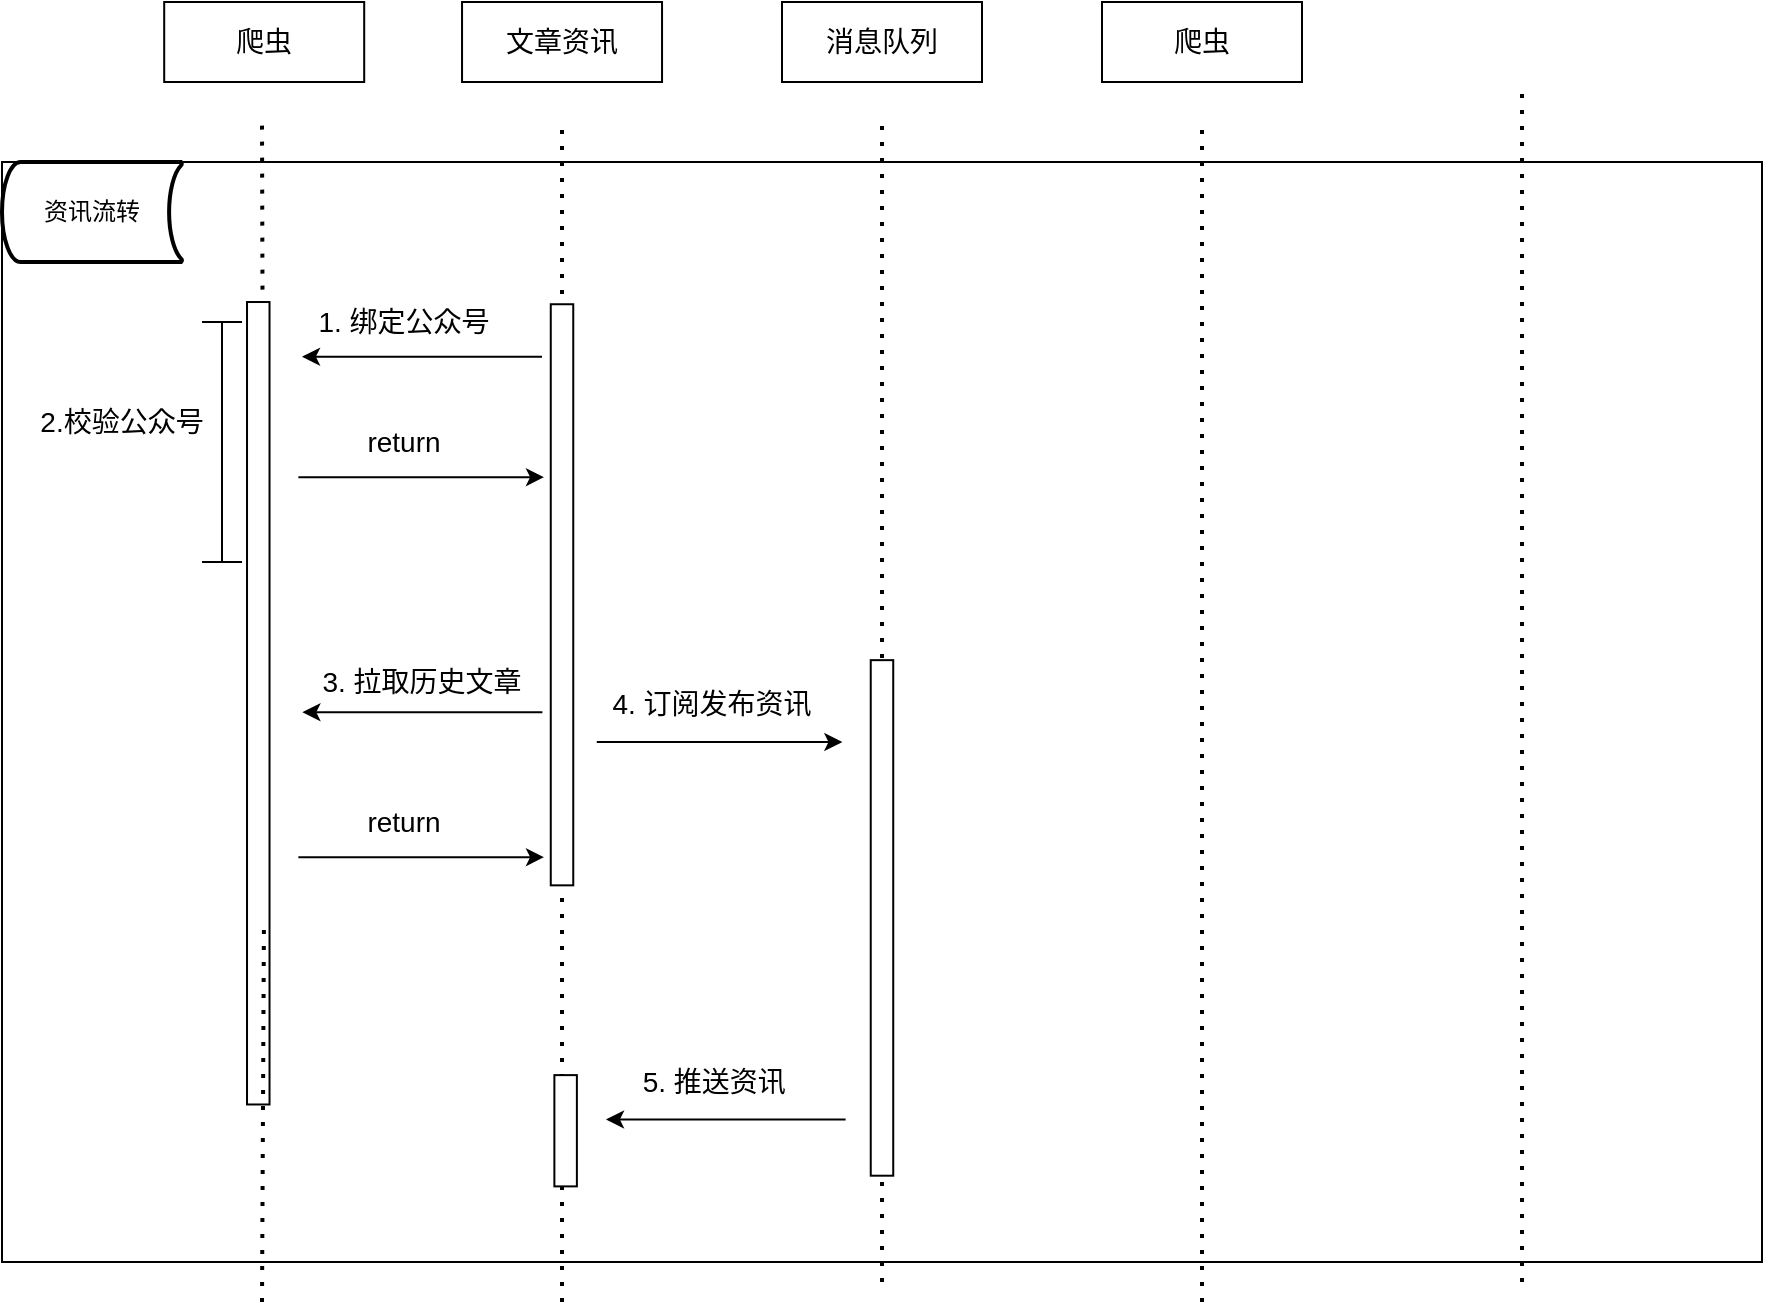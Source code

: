 <mxfile version="14.9.0" type="github">
  <diagram id="SL1lb7ijx7Cb3OfJvjon" name="Page-1">
    <mxGraphModel dx="1209" dy="562" grid="1" gridSize="10" guides="1" tooltips="1" connect="1" arrows="1" fold="1" page="1" pageScale="1" pageWidth="827" pageHeight="1169" math="0" shadow="0">
      <root>
        <mxCell id="0" />
        <mxCell id="1" parent="0" />
        <mxCell id="6-Um68GeObjWVh0zbRat-1" value="" style="rounded=0;whiteSpace=wrap;html=1;" vertex="1" parent="1">
          <mxGeometry x="160" y="160" width="880" height="550" as="geometry" />
        </mxCell>
        <mxCell id="6-Um68GeObjWVh0zbRat-2" value="资讯流转" style="strokeWidth=2;html=1;shape=mxgraph.flowchart.stored_data;whiteSpace=wrap;" vertex="1" parent="1">
          <mxGeometry x="160" y="160" width="90" height="50" as="geometry" />
        </mxCell>
        <mxCell id="6-Um68GeObjWVh0zbRat-3" value="" style="endArrow=none;dashed=1;html=1;dashPattern=1 3;strokeWidth=2;startArrow=none;" edge="1" parent="1">
          <mxGeometry width="50" height="50" relative="1" as="geometry">
            <mxPoint x="291.014" y="487.81" as="sourcePoint" />
            <mxPoint x="290" y="140" as="targetPoint" />
          </mxGeometry>
        </mxCell>
        <mxCell id="6-Um68GeObjWVh0zbRat-4" value="&lt;span style=&quot;font-size: 14px&quot;&gt;爬虫&lt;/span&gt;" style="rounded=0;whiteSpace=wrap;html=1;" vertex="1" parent="1">
          <mxGeometry x="241.1" y="80" width="100" height="40" as="geometry" />
        </mxCell>
        <mxCell id="6-Um68GeObjWVh0zbRat-5" value="&lt;span style=&quot;font-size: 14px&quot;&gt;文章资讯&lt;/span&gt;" style="rounded=0;whiteSpace=wrap;html=1;" vertex="1" parent="1">
          <mxGeometry x="390.02" y="80" width="100" height="40" as="geometry" />
        </mxCell>
        <mxCell id="6-Um68GeObjWVh0zbRat-6" value="" style="endArrow=none;dashed=1;html=1;dashPattern=1 3;strokeWidth=2;" edge="1" parent="1">
          <mxGeometry width="50" height="50" relative="1" as="geometry">
            <mxPoint x="440" y="730" as="sourcePoint" />
            <mxPoint x="440" y="140" as="targetPoint" />
          </mxGeometry>
        </mxCell>
        <mxCell id="6-Um68GeObjWVh0zbRat-7" value="" style="endArrow=none;dashed=1;html=1;dashPattern=1 3;strokeWidth=2;" edge="1" parent="1">
          <mxGeometry width="50" height="50" relative="1" as="geometry">
            <mxPoint x="600" y="720" as="sourcePoint" />
            <mxPoint x="600" y="140" as="targetPoint" />
          </mxGeometry>
        </mxCell>
        <mxCell id="6-Um68GeObjWVh0zbRat-8" value="" style="endArrow=none;dashed=1;html=1;dashPattern=1 3;strokeWidth=2;" edge="1" parent="1">
          <mxGeometry width="50" height="50" relative="1" as="geometry">
            <mxPoint x="760" y="730" as="sourcePoint" />
            <mxPoint x="760" y="140" as="targetPoint" />
          </mxGeometry>
        </mxCell>
        <mxCell id="6-Um68GeObjWVh0zbRat-9" value="&lt;span style=&quot;font-size: 14px&quot;&gt;消息队列&lt;/span&gt;" style="rounded=0;whiteSpace=wrap;html=1;" vertex="1" parent="1">
          <mxGeometry x="550" y="80" width="100" height="40" as="geometry" />
        </mxCell>
        <mxCell id="6-Um68GeObjWVh0zbRat-10" value="" style="endArrow=none;dashed=1;html=1;dashPattern=1 3;strokeWidth=2;entryX=0.5;entryY=1;entryDx=0;entryDy=0;" edge="1" parent="1">
          <mxGeometry width="50" height="50" relative="1" as="geometry">
            <mxPoint x="920" y="720" as="sourcePoint" />
            <mxPoint x="920" y="120" as="targetPoint" />
          </mxGeometry>
        </mxCell>
        <mxCell id="6-Um68GeObjWVh0zbRat-11" value="" style="rounded=0;whiteSpace=wrap;html=1;rotation=-90;" vertex="1" parent="1">
          <mxGeometry x="87.52" y="425" width="401.23" height="11.25" as="geometry" />
        </mxCell>
        <mxCell id="6-Um68GeObjWVh0zbRat-12" value="" style="endArrow=classic;html=1;" edge="1" parent="1">
          <mxGeometry width="50" height="50" relative="1" as="geometry">
            <mxPoint x="430" y="257.33" as="sourcePoint" />
            <mxPoint x="310" y="257.33" as="targetPoint" />
          </mxGeometry>
        </mxCell>
        <mxCell id="6-Um68GeObjWVh0zbRat-13" value="" style="rounded=0;whiteSpace=wrap;html=1;rotation=-90;" vertex="1" parent="1">
          <mxGeometry x="294.73" y="370.77" width="290.55" height="11.25" as="geometry" />
        </mxCell>
        <mxCell id="6-Um68GeObjWVh0zbRat-14" value="&lt;font style=&quot;font-size: 14px&quot;&gt;4. 订阅发布资讯&lt;/font&gt;" style="text;html=1;strokeColor=none;fillColor=none;align=center;verticalAlign=middle;whiteSpace=wrap;rounded=0;" vertex="1" parent="1">
          <mxGeometry x="445.28" y="420.63" width="140" height="20" as="geometry" />
        </mxCell>
        <mxCell id="6-Um68GeObjWVh0zbRat-15" value="" style="endArrow=classic;html=1;" edge="1" parent="1">
          <mxGeometry width="50" height="50" relative="1" as="geometry">
            <mxPoint x="457.38" y="450" as="sourcePoint" />
            <mxPoint x="580.19" y="450" as="targetPoint" />
          </mxGeometry>
        </mxCell>
        <mxCell id="6-Um68GeObjWVh0zbRat-16" value="" style="rounded=0;whiteSpace=wrap;html=1;rotation=-90;" vertex="1" parent="1">
          <mxGeometry x="471.11" y="532.34" width="257.77" height="11.25" as="geometry" />
        </mxCell>
        <mxCell id="6-Um68GeObjWVh0zbRat-18" value="" style="endArrow=none;dashed=1;html=1;dashPattern=1 3;strokeWidth=2;" edge="1" parent="1">
          <mxGeometry width="50" height="50" relative="1" as="geometry">
            <mxPoint x="290" y="730" as="sourcePoint" />
            <mxPoint x="290.953" y="543.44" as="targetPoint" />
          </mxGeometry>
        </mxCell>
        <mxCell id="6-Um68GeObjWVh0zbRat-19" value="" style="rounded=0;whiteSpace=wrap;html=1;rotation=-90;" vertex="1" parent="1">
          <mxGeometry x="414" y="638.75" width="55.63" height="11.25" as="geometry" />
        </mxCell>
        <mxCell id="6-Um68GeObjWVh0zbRat-20" value="&lt;font style=&quot;font-size: 14px&quot;&gt;5. 推送资讯&amp;nbsp;&amp;nbsp;&lt;/font&gt;" style="text;html=1;strokeColor=none;fillColor=none;align=center;verticalAlign=middle;whiteSpace=wrap;rounded=0;" vertex="1" parent="1">
          <mxGeometry x="455.09" y="610" width="130.19" height="20" as="geometry" />
        </mxCell>
        <mxCell id="6-Um68GeObjWVh0zbRat-21" value="&lt;font style=&quot;font-size: 14px&quot;&gt;1. 绑定公众号&lt;/font&gt;" style="text;html=1;strokeColor=none;fillColor=none;align=center;verticalAlign=middle;whiteSpace=wrap;rounded=0;" vertex="1" parent="1">
          <mxGeometry x="291" y="230" width="140" height="20" as="geometry" />
        </mxCell>
        <mxCell id="6-Um68GeObjWVh0zbRat-22" value="" style="endArrow=classic;html=1;" edge="1" parent="1">
          <mxGeometry width="50" height="50" relative="1" as="geometry">
            <mxPoint x="581.8" y="638.75" as="sourcePoint" />
            <mxPoint x="461.99" y="638.75" as="targetPoint" />
          </mxGeometry>
        </mxCell>
        <mxCell id="6-Um68GeObjWVh0zbRat-24" value="&lt;span style=&quot;font-size: 14px&quot;&gt;爬虫&lt;/span&gt;" style="rounded=0;whiteSpace=wrap;html=1;" vertex="1" parent="1">
          <mxGeometry x="710" y="80" width="100" height="40" as="geometry" />
        </mxCell>
        <mxCell id="6-Um68GeObjWVh0zbRat-25" value="" style="endArrow=classic;html=1;" edge="1" parent="1">
          <mxGeometry width="50" height="50" relative="1" as="geometry">
            <mxPoint x="430.19" y="435.13" as="sourcePoint" />
            <mxPoint x="310.19" y="435.13" as="targetPoint" />
          </mxGeometry>
        </mxCell>
        <mxCell id="6-Um68GeObjWVh0zbRat-26" value="&lt;font style=&quot;font-size: 14px&quot;&gt;3. 拉取历史文章&lt;/font&gt;" style="text;html=1;strokeColor=none;fillColor=none;align=center;verticalAlign=middle;whiteSpace=wrap;rounded=0;" vertex="1" parent="1">
          <mxGeometry x="300.19" y="410" width="140" height="20" as="geometry" />
        </mxCell>
        <mxCell id="6-Um68GeObjWVh0zbRat-27" value="" style="endArrow=classic;html=1;" edge="1" parent="1">
          <mxGeometry width="50" height="50" relative="1" as="geometry">
            <mxPoint x="308.19" y="317.57" as="sourcePoint" />
            <mxPoint x="431.0" y="317.57" as="targetPoint" />
          </mxGeometry>
        </mxCell>
        <mxCell id="6-Um68GeObjWVh0zbRat-28" value="&lt;span style=&quot;font-size: 14px&quot;&gt;return&lt;/span&gt;" style="text;html=1;strokeColor=none;fillColor=none;align=center;verticalAlign=middle;whiteSpace=wrap;rounded=0;" vertex="1" parent="1">
          <mxGeometry x="291" y="290" width="140" height="20" as="geometry" />
        </mxCell>
        <mxCell id="6-Um68GeObjWVh0zbRat-29" value="" style="endArrow=classic;html=1;" edge="1" parent="1">
          <mxGeometry width="50" height="50" relative="1" as="geometry">
            <mxPoint x="308.19" y="507.57" as="sourcePoint" />
            <mxPoint x="431" y="507.57" as="targetPoint" />
          </mxGeometry>
        </mxCell>
        <mxCell id="6-Um68GeObjWVh0zbRat-30" value="&lt;span style=&quot;font-size: 14px&quot;&gt;return&lt;/span&gt;" style="text;html=1;strokeColor=none;fillColor=none;align=center;verticalAlign=middle;whiteSpace=wrap;rounded=0;" vertex="1" parent="1">
          <mxGeometry x="291" y="480" width="140" height="20" as="geometry" />
        </mxCell>
        <mxCell id="6-Um68GeObjWVh0zbRat-32" value="" style="shape=crossbar;whiteSpace=wrap;html=1;rounded=1;direction=south;" vertex="1" parent="1">
          <mxGeometry x="260" y="240" width="20" height="120" as="geometry" />
        </mxCell>
        <mxCell id="6-Um68GeObjWVh0zbRat-33" value="&lt;font style=&quot;font-size: 14px&quot;&gt;2.校验公众号&lt;/font&gt;" style="text;html=1;strokeColor=none;fillColor=none;align=center;verticalAlign=middle;whiteSpace=wrap;rounded=0;" vertex="1" parent="1">
          <mxGeometry x="170" y="280" width="100" height="20" as="geometry" />
        </mxCell>
      </root>
    </mxGraphModel>
  </diagram>
</mxfile>
